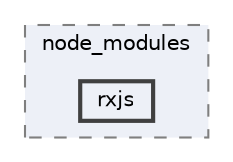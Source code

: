 digraph "C:/Users/arisc/OneDrive/Documents/GitHub/FINAL/EcoEats-Project/node_modules/rxjs"
{
 // LATEX_PDF_SIZE
  bgcolor="transparent";
  edge [fontname=Helvetica,fontsize=10,labelfontname=Helvetica,labelfontsize=10];
  node [fontname=Helvetica,fontsize=10,shape=box,height=0.2,width=0.4];
  compound=true
  subgraph clusterdir_5091f2b68170d33f954320199e2fed0a {
    graph [ bgcolor="#edf0f7", pencolor="grey50", label="node_modules", fontname=Helvetica,fontsize=10 style="filled,dashed", URL="dir_5091f2b68170d33f954320199e2fed0a.html",tooltip=""]
  dir_49d4803c5a5aff4f5ff74d27fc895a42 [label="rxjs", fillcolor="#edf0f7", color="grey25", style="filled,bold", URL="dir_49d4803c5a5aff4f5ff74d27fc895a42.html",tooltip=""];
  }
}
